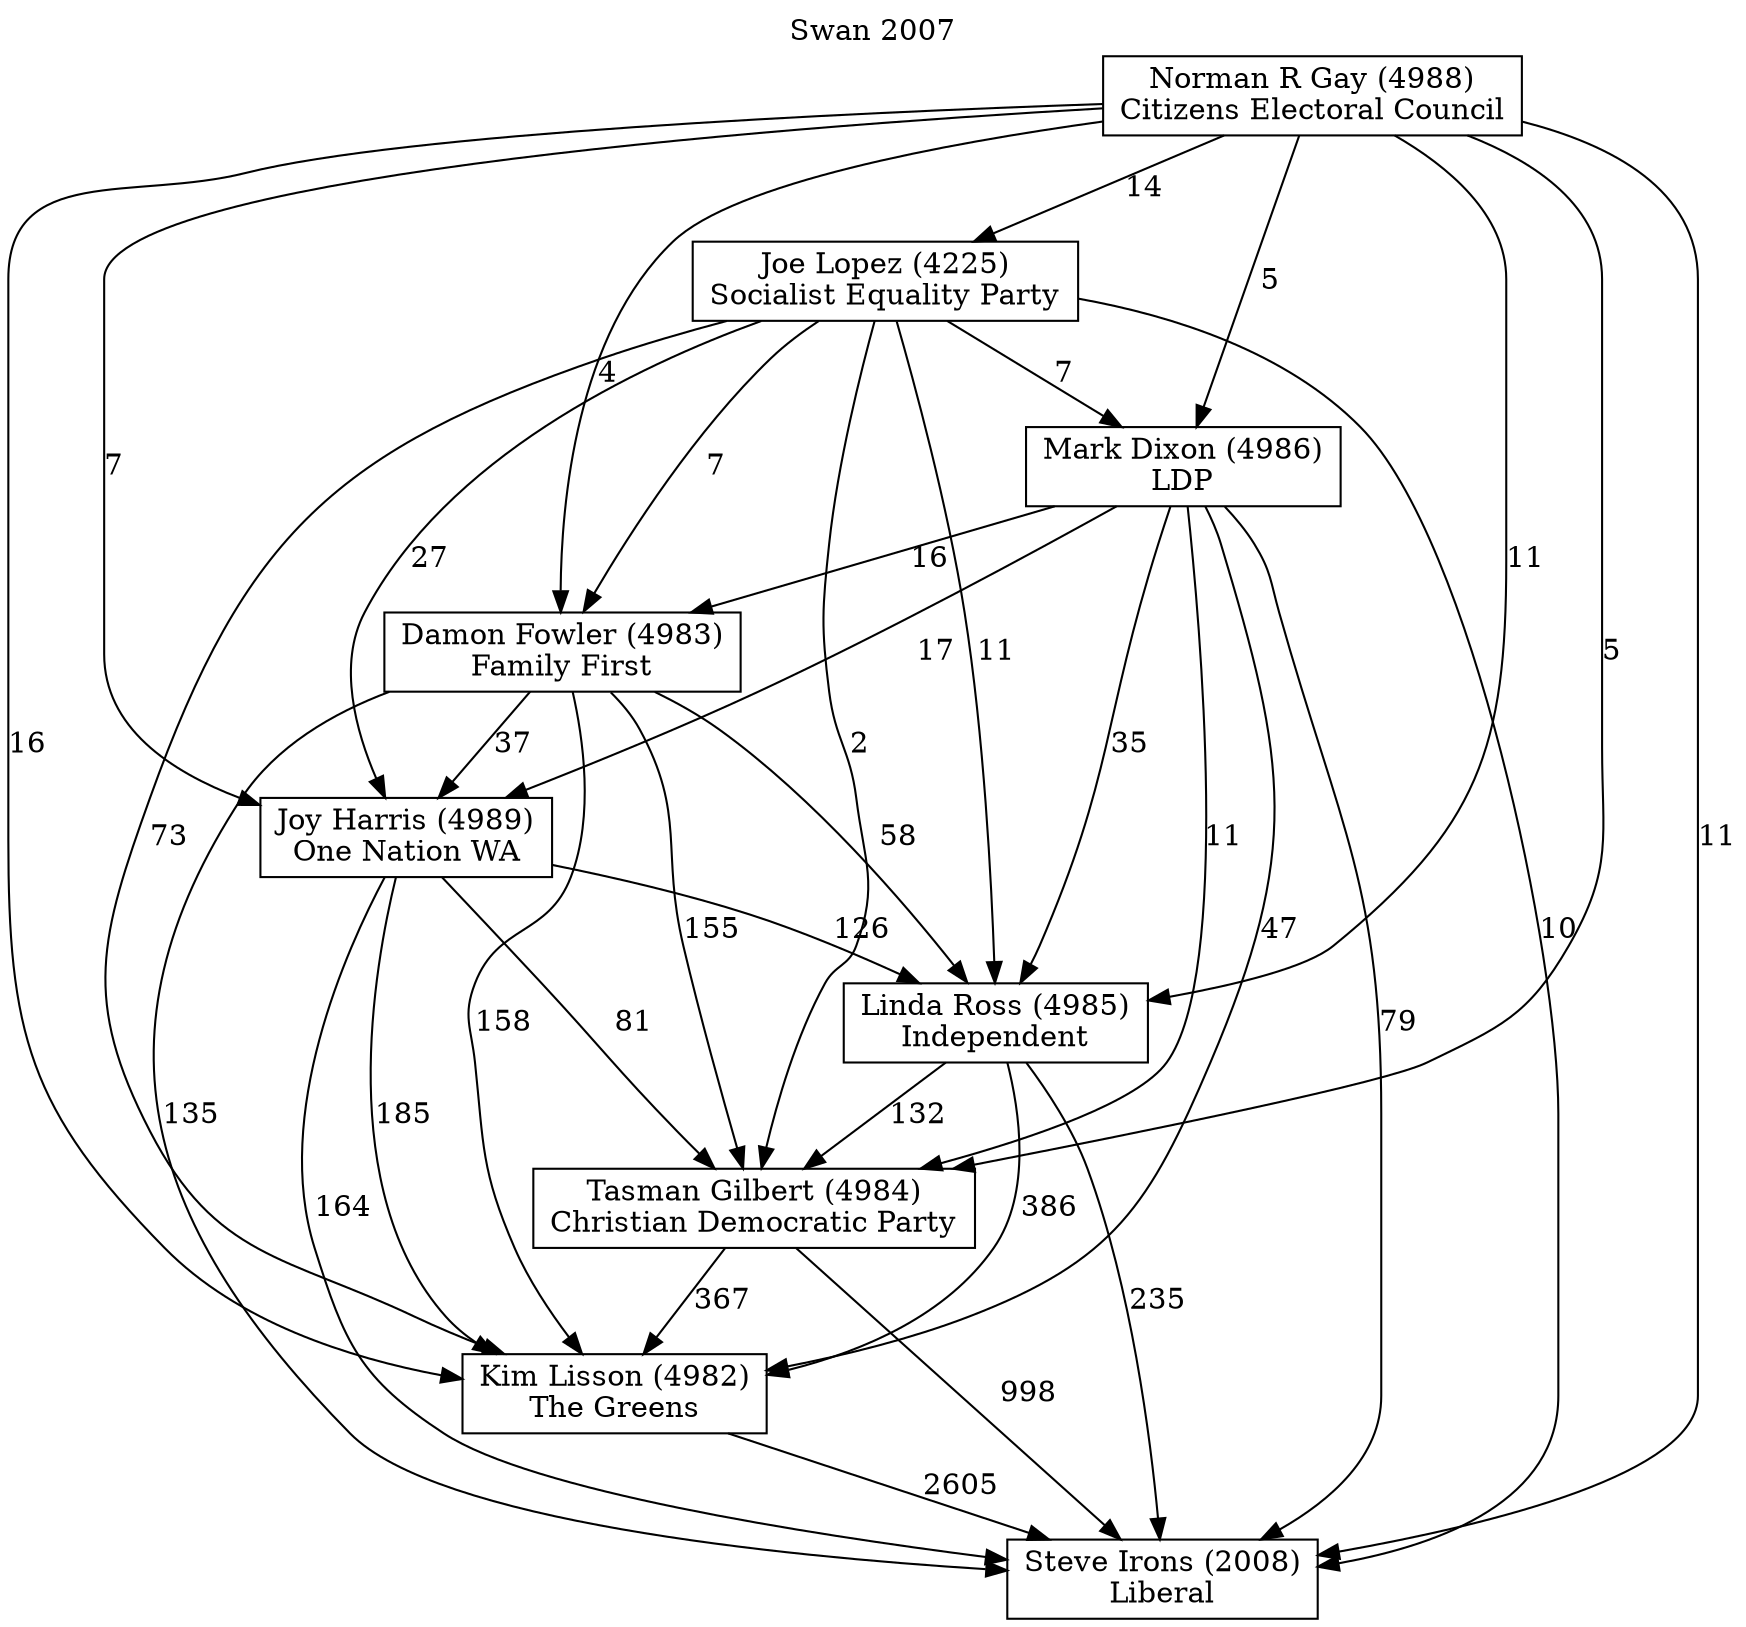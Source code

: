 // House preference flow
digraph "Steve Irons (2008)_Swan_2007" {
	graph [label="Swan 2007" labelloc=t mclimit=2]
	node [shape=box]
	"Steve Irons (2008)" [label="Steve Irons (2008)
Liberal"]
	"Kim Lisson (4982)" [label="Kim Lisson (4982)
The Greens"]
	"Tasman Gilbert (4984)" [label="Tasman Gilbert (4984)
Christian Democratic Party"]
	"Linda Ross (4985)" [label="Linda Ross (4985)
Independent"]
	"Joy Harris (4989)" [label="Joy Harris (4989)
One Nation WA"]
	"Damon Fowler (4983)" [label="Damon Fowler (4983)
Family First"]
	"Mark Dixon (4986)" [label="Mark Dixon (4986)
LDP"]
	"Joe Lopez (4225)" [label="Joe Lopez (4225)
Socialist Equality Party"]
	"Norman R Gay (4988)" [label="Norman R Gay (4988)
Citizens Electoral Council"]
	"Kim Lisson (4982)" -> "Steve Irons (2008)" [label=2605]
	"Tasman Gilbert (4984)" -> "Kim Lisson (4982)" [label=367]
	"Linda Ross (4985)" -> "Tasman Gilbert (4984)" [label=132]
	"Joy Harris (4989)" -> "Linda Ross (4985)" [label=126]
	"Damon Fowler (4983)" -> "Joy Harris (4989)" [label=37]
	"Mark Dixon (4986)" -> "Damon Fowler (4983)" [label=16]
	"Joe Lopez (4225)" -> "Mark Dixon (4986)" [label=7]
	"Norman R Gay (4988)" -> "Joe Lopez (4225)" [label=14]
	"Tasman Gilbert (4984)" -> "Steve Irons (2008)" [label=998]
	"Linda Ross (4985)" -> "Steve Irons (2008)" [label=235]
	"Joy Harris (4989)" -> "Steve Irons (2008)" [label=164]
	"Damon Fowler (4983)" -> "Steve Irons (2008)" [label=135]
	"Mark Dixon (4986)" -> "Steve Irons (2008)" [label=79]
	"Joe Lopez (4225)" -> "Steve Irons (2008)" [label=10]
	"Norman R Gay (4988)" -> "Steve Irons (2008)" [label=11]
	"Norman R Gay (4988)" -> "Mark Dixon (4986)" [label=5]
	"Joe Lopez (4225)" -> "Damon Fowler (4983)" [label=7]
	"Norman R Gay (4988)" -> "Damon Fowler (4983)" [label=4]
	"Mark Dixon (4986)" -> "Joy Harris (4989)" [label=17]
	"Joe Lopez (4225)" -> "Joy Harris (4989)" [label=27]
	"Norman R Gay (4988)" -> "Joy Harris (4989)" [label=7]
	"Damon Fowler (4983)" -> "Linda Ross (4985)" [label=58]
	"Mark Dixon (4986)" -> "Linda Ross (4985)" [label=35]
	"Joe Lopez (4225)" -> "Linda Ross (4985)" [label=11]
	"Norman R Gay (4988)" -> "Linda Ross (4985)" [label=11]
	"Joy Harris (4989)" -> "Tasman Gilbert (4984)" [label=81]
	"Damon Fowler (4983)" -> "Tasman Gilbert (4984)" [label=155]
	"Mark Dixon (4986)" -> "Tasman Gilbert (4984)" [label=11]
	"Joe Lopez (4225)" -> "Tasman Gilbert (4984)" [label=2]
	"Norman R Gay (4988)" -> "Tasman Gilbert (4984)" [label=5]
	"Linda Ross (4985)" -> "Kim Lisson (4982)" [label=386]
	"Joy Harris (4989)" -> "Kim Lisson (4982)" [label=185]
	"Damon Fowler (4983)" -> "Kim Lisson (4982)" [label=158]
	"Mark Dixon (4986)" -> "Kim Lisson (4982)" [label=47]
	"Joe Lopez (4225)" -> "Kim Lisson (4982)" [label=73]
	"Norman R Gay (4988)" -> "Kim Lisson (4982)" [label=16]
}
